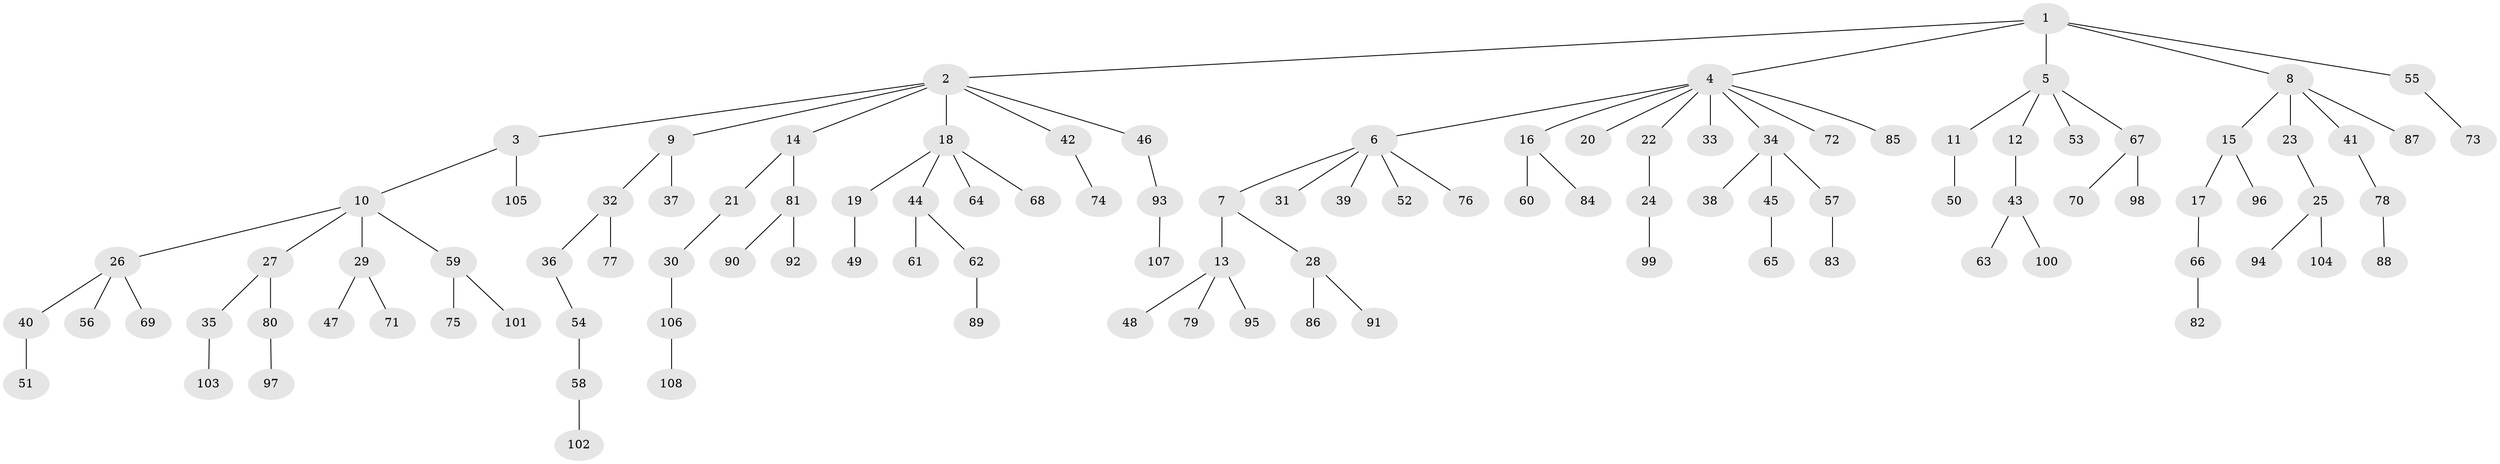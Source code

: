 // Generated by graph-tools (version 1.1) at 2025/53/03/09/25 04:53:53]
// undirected, 108 vertices, 107 edges
graph export_dot {
graph [start="1"]
  node [color=gray90,style=filled];
  1;
  2;
  3;
  4;
  5;
  6;
  7;
  8;
  9;
  10;
  11;
  12;
  13;
  14;
  15;
  16;
  17;
  18;
  19;
  20;
  21;
  22;
  23;
  24;
  25;
  26;
  27;
  28;
  29;
  30;
  31;
  32;
  33;
  34;
  35;
  36;
  37;
  38;
  39;
  40;
  41;
  42;
  43;
  44;
  45;
  46;
  47;
  48;
  49;
  50;
  51;
  52;
  53;
  54;
  55;
  56;
  57;
  58;
  59;
  60;
  61;
  62;
  63;
  64;
  65;
  66;
  67;
  68;
  69;
  70;
  71;
  72;
  73;
  74;
  75;
  76;
  77;
  78;
  79;
  80;
  81;
  82;
  83;
  84;
  85;
  86;
  87;
  88;
  89;
  90;
  91;
  92;
  93;
  94;
  95;
  96;
  97;
  98;
  99;
  100;
  101;
  102;
  103;
  104;
  105;
  106;
  107;
  108;
  1 -- 2;
  1 -- 4;
  1 -- 5;
  1 -- 8;
  1 -- 55;
  2 -- 3;
  2 -- 9;
  2 -- 14;
  2 -- 18;
  2 -- 42;
  2 -- 46;
  3 -- 10;
  3 -- 105;
  4 -- 6;
  4 -- 16;
  4 -- 20;
  4 -- 22;
  4 -- 33;
  4 -- 34;
  4 -- 72;
  4 -- 85;
  5 -- 11;
  5 -- 12;
  5 -- 53;
  5 -- 67;
  6 -- 7;
  6 -- 31;
  6 -- 39;
  6 -- 52;
  6 -- 76;
  7 -- 13;
  7 -- 28;
  8 -- 15;
  8 -- 23;
  8 -- 41;
  8 -- 87;
  9 -- 32;
  9 -- 37;
  10 -- 26;
  10 -- 27;
  10 -- 29;
  10 -- 59;
  11 -- 50;
  12 -- 43;
  13 -- 48;
  13 -- 79;
  13 -- 95;
  14 -- 21;
  14 -- 81;
  15 -- 17;
  15 -- 96;
  16 -- 60;
  16 -- 84;
  17 -- 66;
  18 -- 19;
  18 -- 44;
  18 -- 64;
  18 -- 68;
  19 -- 49;
  21 -- 30;
  22 -- 24;
  23 -- 25;
  24 -- 99;
  25 -- 94;
  25 -- 104;
  26 -- 40;
  26 -- 56;
  26 -- 69;
  27 -- 35;
  27 -- 80;
  28 -- 86;
  28 -- 91;
  29 -- 47;
  29 -- 71;
  30 -- 106;
  32 -- 36;
  32 -- 77;
  34 -- 38;
  34 -- 45;
  34 -- 57;
  35 -- 103;
  36 -- 54;
  40 -- 51;
  41 -- 78;
  42 -- 74;
  43 -- 63;
  43 -- 100;
  44 -- 61;
  44 -- 62;
  45 -- 65;
  46 -- 93;
  54 -- 58;
  55 -- 73;
  57 -- 83;
  58 -- 102;
  59 -- 75;
  59 -- 101;
  62 -- 89;
  66 -- 82;
  67 -- 70;
  67 -- 98;
  78 -- 88;
  80 -- 97;
  81 -- 90;
  81 -- 92;
  93 -- 107;
  106 -- 108;
}
